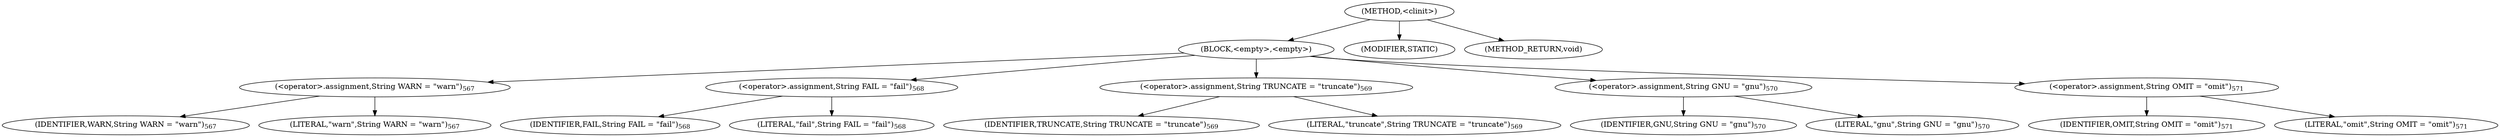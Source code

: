 digraph "&lt;clinit&gt;" {  
"1387" [label = <(METHOD,&lt;clinit&gt;)> ]
"1388" [label = <(BLOCK,&lt;empty&gt;,&lt;empty&gt;)> ]
"1389" [label = <(&lt;operator&gt;.assignment,String WARN = &quot;warn&quot;)<SUB>567</SUB>> ]
"1390" [label = <(IDENTIFIER,WARN,String WARN = &quot;warn&quot;)<SUB>567</SUB>> ]
"1391" [label = <(LITERAL,&quot;warn&quot;,String WARN = &quot;warn&quot;)<SUB>567</SUB>> ]
"1392" [label = <(&lt;operator&gt;.assignment,String FAIL = &quot;fail&quot;)<SUB>568</SUB>> ]
"1393" [label = <(IDENTIFIER,FAIL,String FAIL = &quot;fail&quot;)<SUB>568</SUB>> ]
"1394" [label = <(LITERAL,&quot;fail&quot;,String FAIL = &quot;fail&quot;)<SUB>568</SUB>> ]
"1395" [label = <(&lt;operator&gt;.assignment,String TRUNCATE = &quot;truncate&quot;)<SUB>569</SUB>> ]
"1396" [label = <(IDENTIFIER,TRUNCATE,String TRUNCATE = &quot;truncate&quot;)<SUB>569</SUB>> ]
"1397" [label = <(LITERAL,&quot;truncate&quot;,String TRUNCATE = &quot;truncate&quot;)<SUB>569</SUB>> ]
"1398" [label = <(&lt;operator&gt;.assignment,String GNU = &quot;gnu&quot;)<SUB>570</SUB>> ]
"1399" [label = <(IDENTIFIER,GNU,String GNU = &quot;gnu&quot;)<SUB>570</SUB>> ]
"1400" [label = <(LITERAL,&quot;gnu&quot;,String GNU = &quot;gnu&quot;)<SUB>570</SUB>> ]
"1401" [label = <(&lt;operator&gt;.assignment,String OMIT = &quot;omit&quot;)<SUB>571</SUB>> ]
"1402" [label = <(IDENTIFIER,OMIT,String OMIT = &quot;omit&quot;)<SUB>571</SUB>> ]
"1403" [label = <(LITERAL,&quot;omit&quot;,String OMIT = &quot;omit&quot;)<SUB>571</SUB>> ]
"1404" [label = <(MODIFIER,STATIC)> ]
"1405" [label = <(METHOD_RETURN,void)> ]
  "1387" -> "1388" 
  "1387" -> "1404" 
  "1387" -> "1405" 
  "1388" -> "1389" 
  "1388" -> "1392" 
  "1388" -> "1395" 
  "1388" -> "1398" 
  "1388" -> "1401" 
  "1389" -> "1390" 
  "1389" -> "1391" 
  "1392" -> "1393" 
  "1392" -> "1394" 
  "1395" -> "1396" 
  "1395" -> "1397" 
  "1398" -> "1399" 
  "1398" -> "1400" 
  "1401" -> "1402" 
  "1401" -> "1403" 
}
